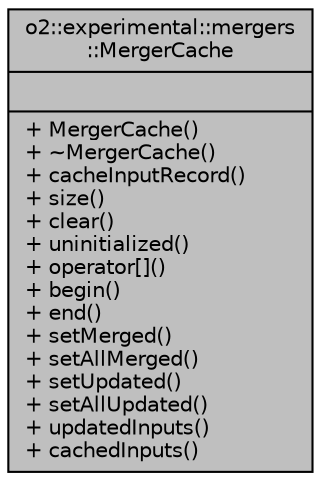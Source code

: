 digraph "o2::experimental::mergers::MergerCache"
{
 // INTERACTIVE_SVG=YES
  bgcolor="transparent";
  edge [fontname="Helvetica",fontsize="10",labelfontname="Helvetica",labelfontsize="10"];
  node [fontname="Helvetica",fontsize="10",shape=record];
  Node1 [label="{o2::experimental::mergers\l::MergerCache\n||+ MergerCache()\l+ ~MergerCache()\l+ cacheInputRecord()\l+ size()\l+ clear()\l+ uninitialized()\l+ operator[]()\l+ begin()\l+ end()\l+ setMerged()\l+ setAllMerged()\l+ setUpdated()\l+ setAllUpdated()\l+ updatedInputs()\l+ cachedInputs()\l}",height=0.2,width=0.4,color="black", fillcolor="grey75", style="filled", fontcolor="black"];
}
